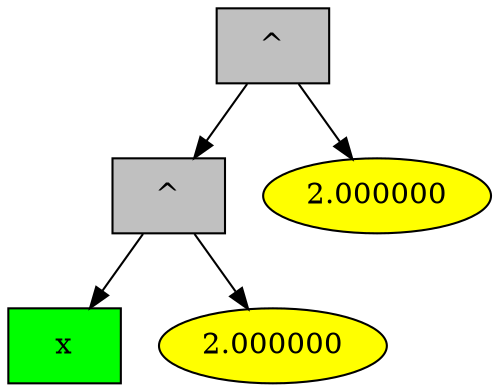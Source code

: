 digraph G {
3 [style = filled, label="^", shape = box, fillcolor="grey"];
3->1;
1 [style = filled, label="^", shape = box, fillcolor="grey"];
1->0;
0 [style = filled, label="x", shape = box, fillcolor="green"];
1->2;
2 [style = filled, label="2.000000", fillcolor="yellow"];
3->4;
4 [style = filled, label="2.000000", fillcolor="yellow"];

}
